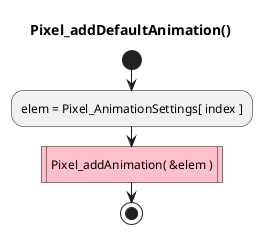 '
' Pixel_addDefaultAnimation.uml
'

@startuml
title Pixel_addDefaultAnimation()
start
:elem = Pixel_AnimationSettings[ index ];
#Pink:Pixel_addAnimation( &elem )|
stop
@enduml
